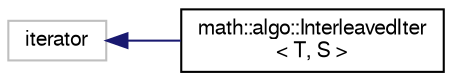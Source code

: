 digraph "Graphical Class Hierarchy"
{
  edge [fontname="FreeSans",fontsize="10",labelfontname="FreeSans",labelfontsize="10"];
  node [fontname="FreeSans",fontsize="10",shape=record];
  rankdir="LR";
  Node21 [label="iterator",height=0.2,width=0.4,color="grey75", fillcolor="white", style="filled"];
  Node21 -> Node0 [dir="back",color="midnightblue",fontsize="10",style="solid",fontname="FreeSans"];
  Node0 [label="math::algo::InterleavedIter\l\< T, S \>",height=0.2,width=0.4,color="black", fillcolor="white", style="filled",URL="$structmath_1_1algo_1_1_interleaved_iter.html",tooltip="Iterator that advances &#39;S&#39; elements of type T. "];
}

